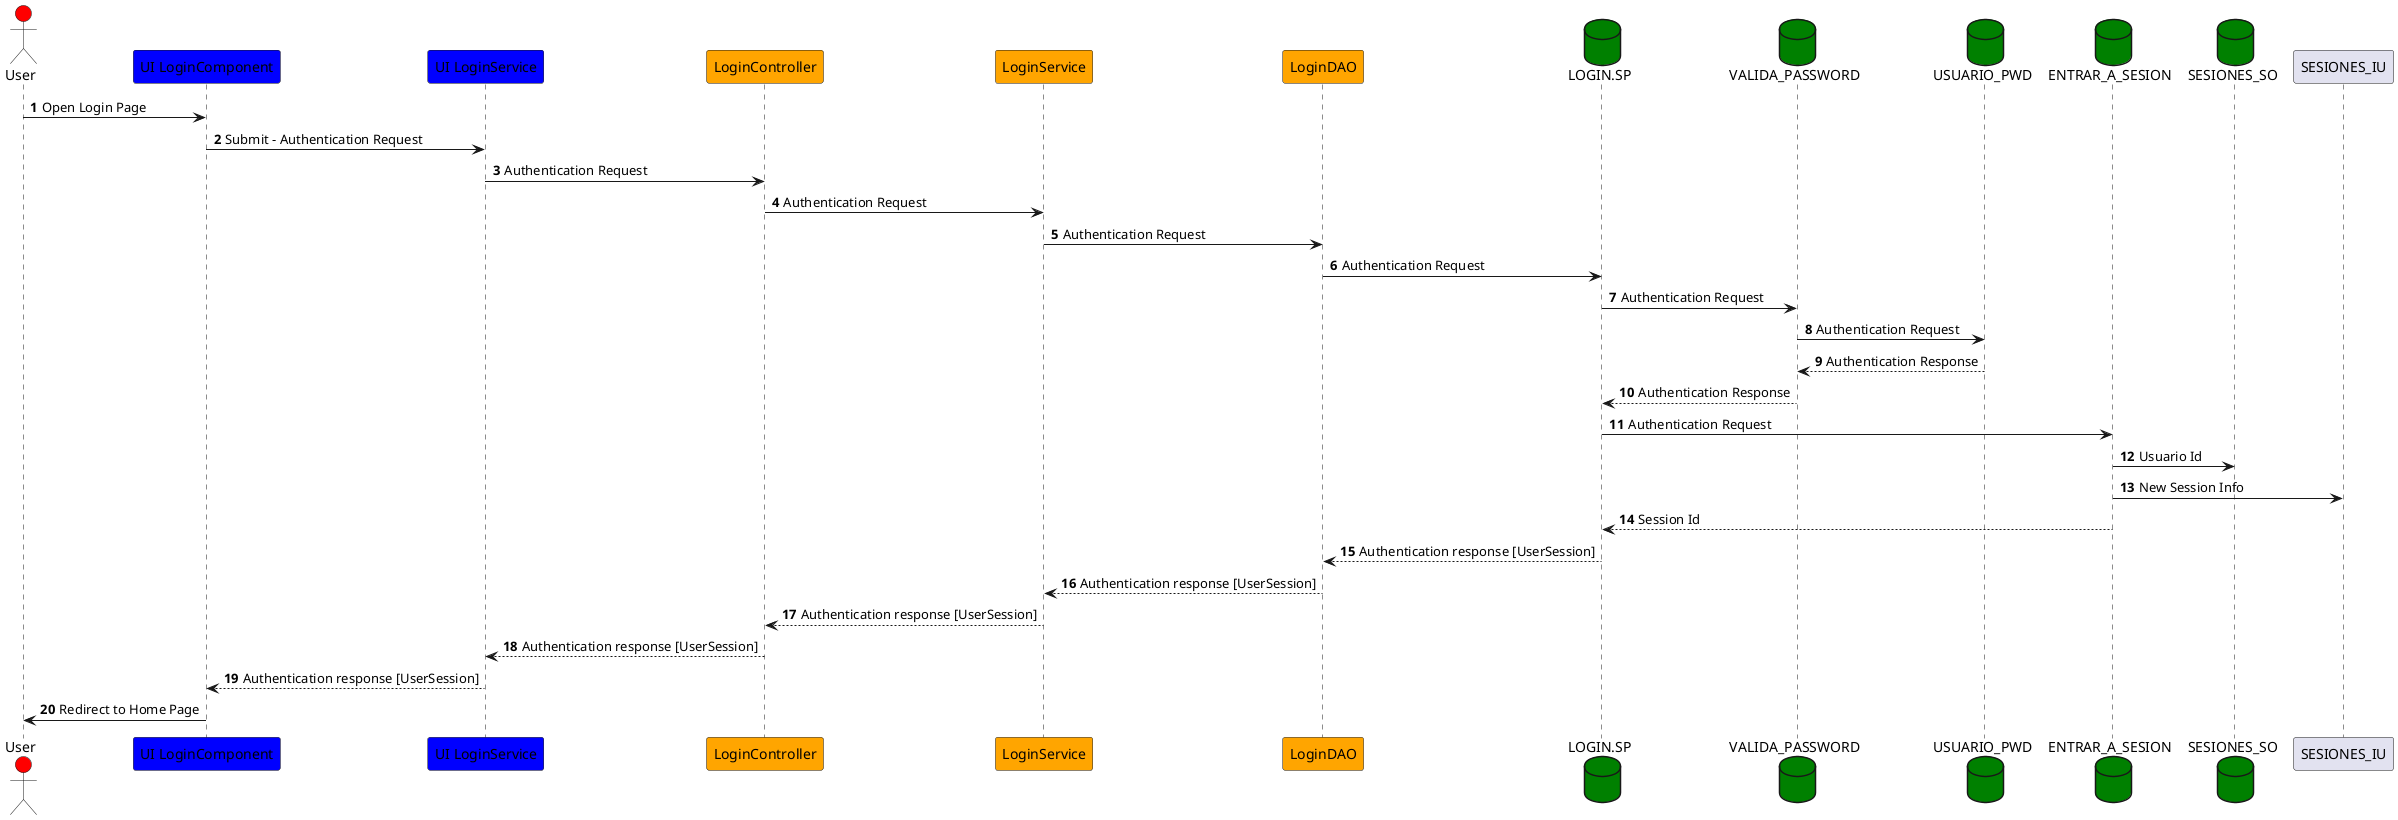 @startuml
'https://plantuml.com/sequence-diagram

autonumber

actor User as usr #red
participant "UI LoginComponent" as UILogin #blue
participant "UI LoginService" as UILoginSvc #blue
participant "LoginController" as LoginController #orange
participant "LoginService" as LoginService #orange
participant "LoginDAO" as LoginDAO #orange
database "LOGIN.SP" as LOGIN #green
database "VALIDA_PASSWORD" as VALIDA_PASSWORD #green
database "USUARIO_PWD" as USUARIO_PWD #green
database "ENTRAR_A_SESION" as ENTRAR_A_SESION #green
database "SESIONES_SO" as SESIONES_SO #green


usr -> UILogin: Open Login Page
UILogin -> UILoginSvc: Submit - Authentication Request
UILoginSvc -> LoginController: Authentication Request
LoginController -> LoginService: Authentication Request
LoginService -> LoginDAO: Authentication Request
LoginDAO -> LOGIN: Authentication Request
LOGIN -> VALIDA_PASSWORD: Authentication Request
VALIDA_PASSWORD -> USUARIO_PWD: Authentication Request
USUARIO_PWD --> VALIDA_PASSWORD: Authentication Response
VALIDA_PASSWORD --> LOGIN: Authentication Response
LOGIN -> ENTRAR_A_SESION: Authentication Request
ENTRAR_A_SESION -> SESIONES_SO: Usuario Id
ENTRAR_A_SESION -> SESIONES_IU: New Session Info
ENTRAR_A_SESION --> LOGIN: Session Id
LOGIN --> LoginDAO: Authentication response [UserSession]
LoginDAO --> LoginService: Authentication response [UserSession]
LoginService --> LoginController: Authentication response [UserSession]
LoginController --> UILoginSvc: Authentication response [UserSession]
UILoginSvc --> UILogin: Authentication response [UserSession]
UILogin -> usr: Redirect to Home Page



@enduml